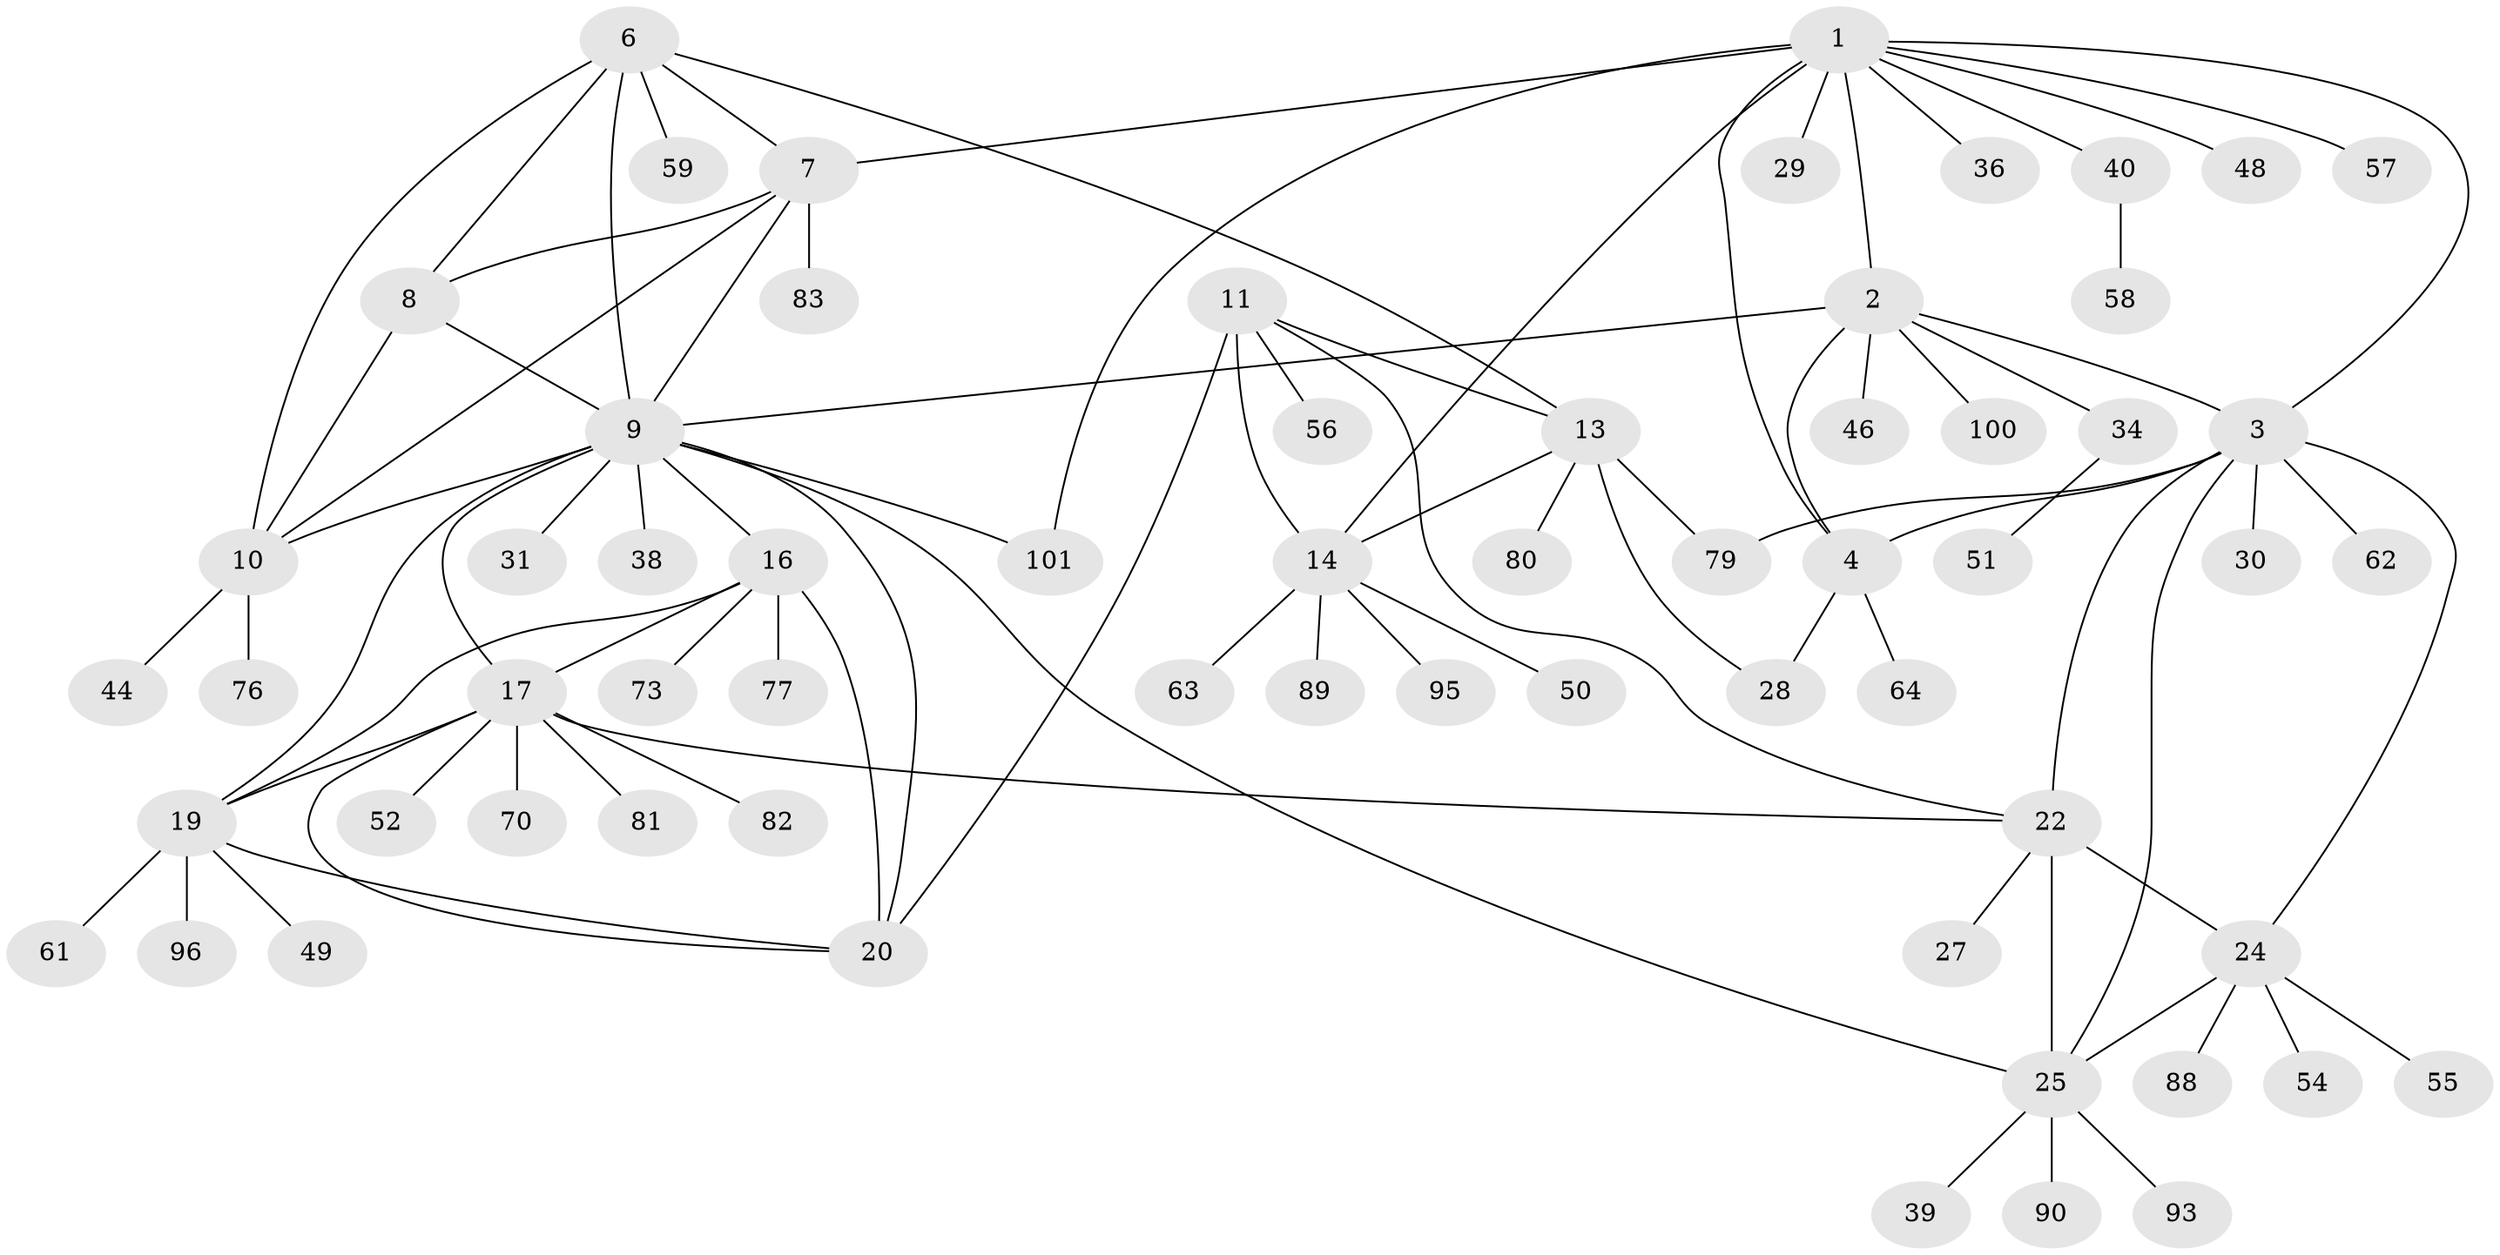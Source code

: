 // original degree distribution, {12: 0.01904761904761905, 8: 0.05714285714285714, 7: 0.01904761904761905, 6: 0.06666666666666667, 4: 0.02857142857142857, 5: 0.01904761904761905, 9: 0.02857142857142857, 10: 0.009523809523809525, 1: 0.5523809523809524, 2: 0.17142857142857143, 3: 0.02857142857142857}
// Generated by graph-tools (version 1.1) at 2025/19/03/04/25 18:19:48]
// undirected, 63 vertices, 90 edges
graph export_dot {
graph [start="1"]
  node [color=gray90,style=filled];
  1;
  2;
  3 [super="+21"];
  4 [super="+5+26+102"];
  6;
  7;
  8;
  9 [super="+18+42+35+78+104+71"];
  10;
  11 [super="+12"];
  13 [super="+15+69"];
  14;
  16;
  17;
  19 [super="+32"];
  20;
  22 [super="+23+103+53"];
  24 [super="+33+41"];
  25;
  27 [super="+60"];
  28;
  29 [super="+43"];
  30;
  31;
  34 [super="+37+91"];
  36 [super="+99"];
  38;
  39;
  40;
  44;
  46;
  48;
  49;
  50;
  51;
  52;
  54 [super="+66"];
  55;
  56 [super="+65"];
  57;
  58;
  59;
  61;
  62;
  63;
  64;
  70;
  73;
  76 [super="+84"];
  77;
  79;
  80;
  81;
  82;
  83;
  88;
  89;
  90 [super="+105"];
  93 [super="+97"];
  95;
  96;
  100;
  101;
  1 -- 2;
  1 -- 3;
  1 -- 4 [weight=2];
  1 -- 7;
  1 -- 14;
  1 -- 29;
  1 -- 36;
  1 -- 40;
  1 -- 48;
  1 -- 57;
  1 -- 101;
  2 -- 3;
  2 -- 4 [weight=2];
  2 -- 34;
  2 -- 46;
  2 -- 100;
  2 -- 9;
  3 -- 4 [weight=2];
  3 -- 30;
  3 -- 62;
  3 -- 79;
  3 -- 24;
  3 -- 25;
  3 -- 22 [weight=2];
  4 -- 64;
  4 -- 28;
  6 -- 7;
  6 -- 8;
  6 -- 9;
  6 -- 10;
  6 -- 59;
  6 -- 13;
  7 -- 8;
  7 -- 9;
  7 -- 10;
  7 -- 83;
  8 -- 9;
  8 -- 10;
  9 -- 10;
  9 -- 25;
  9 -- 31;
  9 -- 101;
  9 -- 38;
  9 -- 16;
  9 -- 17;
  9 -- 19 [weight=2];
  9 -- 20;
  10 -- 44;
  10 -- 76;
  11 -- 13 [weight=4];
  11 -- 14 [weight=2];
  11 -- 20;
  11 -- 22;
  11 -- 56;
  13 -- 14 [weight=2];
  13 -- 80;
  13 -- 28;
  13 -- 79;
  14 -- 50;
  14 -- 63;
  14 -- 89;
  14 -- 95;
  16 -- 17;
  16 -- 19;
  16 -- 20;
  16 -- 73;
  16 -- 77;
  17 -- 19;
  17 -- 20;
  17 -- 22 [weight=2];
  17 -- 52;
  17 -- 70;
  17 -- 81;
  17 -- 82;
  19 -- 20;
  19 -- 49;
  19 -- 61;
  19 -- 96;
  22 -- 24 [weight=2];
  22 -- 25 [weight=2];
  22 -- 27;
  24 -- 25;
  24 -- 54;
  24 -- 88;
  24 -- 55;
  25 -- 39;
  25 -- 90;
  25 -- 93;
  34 -- 51;
  40 -- 58;
}
